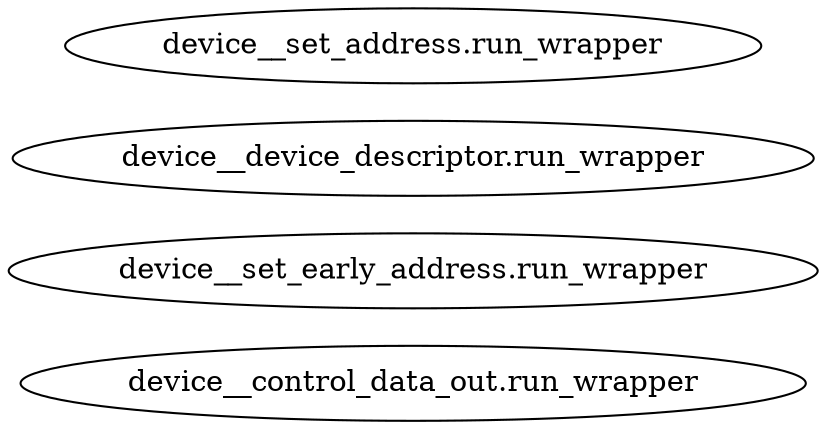 digraph G {
rankdir="LR";
"device__control_data_out.run_wrapper"
"device__set_early_address.run_wrapper"
"device__device_descriptor.run_wrapper"
"device__set_address.run_wrapper"
}